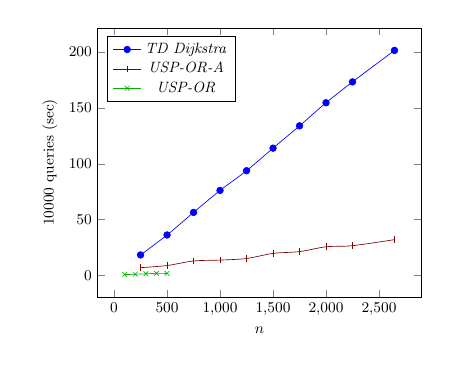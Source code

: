 \tikzstyle{textstyle}=[font=\fontsize{9}{9}\selectfont]
\begin{tikzpicture}[textstyle, scale=0.6]
    \begin{axis}[
        xlabel={$n$},
        ylabel={$10000$ queries (sec)},
		legend pos=north west
        ]
        
    \addplot[smooth,mark=*,color=blue, solid] plot coordinates {
		(250,18.2)
		(500,36.1)
		(750,56.3)
		(1000,76.0)
		(1250,93.7)
		(1500,113.9)
		(1750,133.9)
		(2000,154.6)
		(2250,173.3)
		(2646,201.5)
    };
    \addlegendentry{\textit{TD Dijkstra}}
    
    \addplot[smooth,mark=|,color=black!50!red, solid] plot coordinates {
		(250,6.8)
		(500,8.7)
		(750,12.8)
		(1000,13.6)
		(1250,15.0)
		(1500,19.6)
		(1750,21.2)
		(2000,25.5)
		(2250,26.5)
		(2646,31.9)
    };
    \addlegendentry{\textit{USP-OR-A}}
    
    \addplot[smooth,mark=x,color=green!70!black, solid] plot coordinates {
		(100,0.6)
		(200,0.9)
		(300,1.3)
		(400,1.7)
		(500,1.6)
    };
    \addlegendentry{\textit{USP-OR}}
    
    \end{axis}
\end{tikzpicture}
